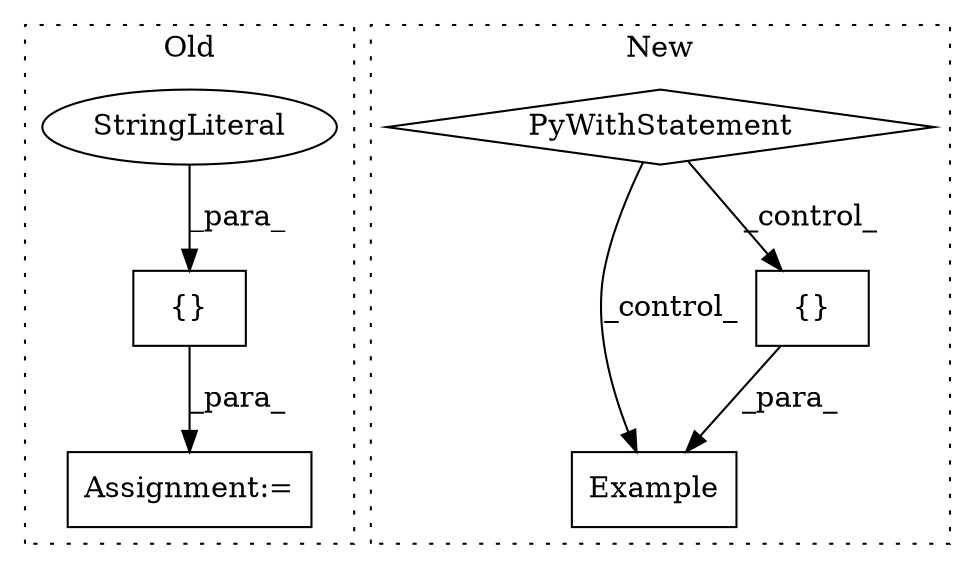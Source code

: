 digraph G {
subgraph cluster0 {
1 [label="{}" a="4" s="753,835" l="1,1" shape="box"];
5 [label="StringLiteral" a="45" s="754" l="81" shape="ellipse"];
6 [label="Assignment:=" a="7" s="740" l="1" shape="box"];
label = "Old";
style="dotted";
}
subgraph cluster1 {
2 [label="Example" a="32" s="1340,1383" l="8,1" shape="box"];
3 [label="{}" a="4" s="1293,1299" l="1,1" shape="box"];
4 [label="PyWithStatement" a="104" s="631,692" l="10,2" shape="diamond"];
label = "New";
style="dotted";
}
1 -> 6 [label="_para_"];
3 -> 2 [label="_para_"];
4 -> 3 [label="_control_"];
4 -> 2 [label="_control_"];
5 -> 1 [label="_para_"];
}